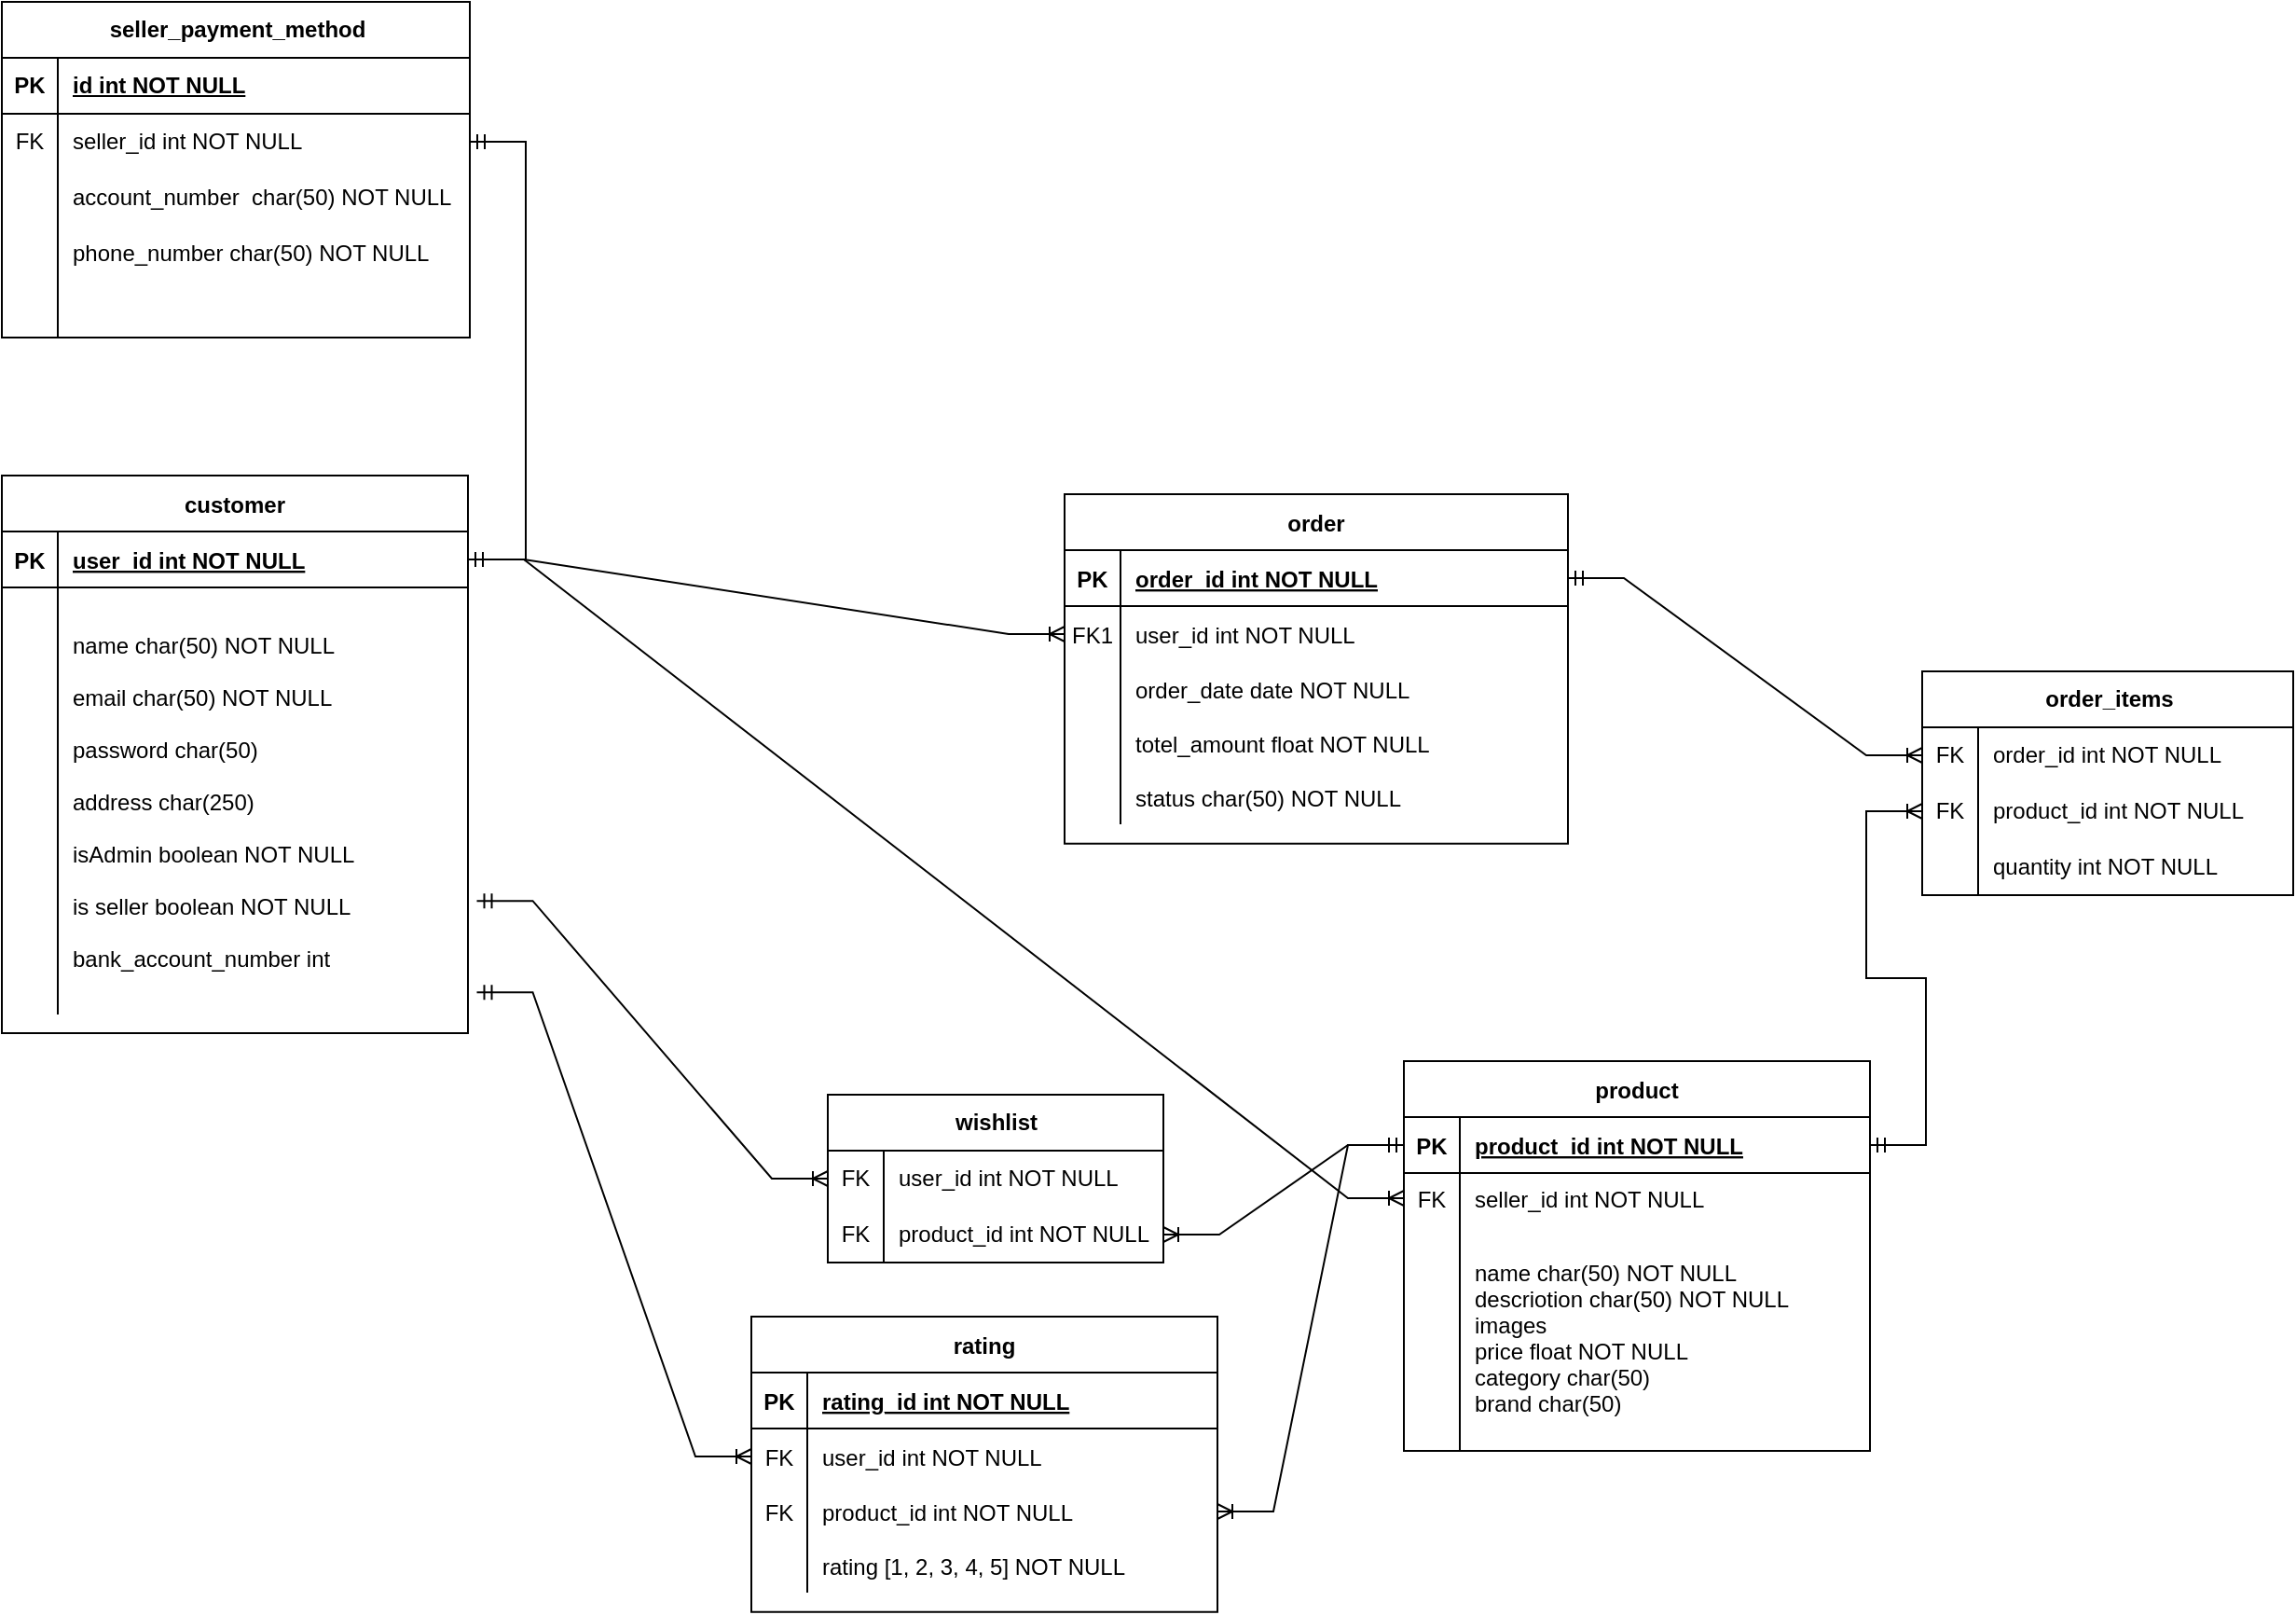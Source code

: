 <mxfile version="24.7.5">
  <diagram id="R2lEEEUBdFMjLlhIrx00" name="Page-1">
    <mxGraphModel dx="1444" dy="2029" grid="0" gridSize="10" guides="1" tooltips="1" connect="1" arrows="1" fold="1" page="1" pageScale="1" pageWidth="850" pageHeight="1100" math="0" shadow="0" extFonts="Permanent Marker^https://fonts.googleapis.com/css?family=Permanent+Marker">
      <root>
        <mxCell id="0" />
        <mxCell id="1" parent="0" />
        <mxCell id="C-vyLk0tnHw3VtMMgP7b-2" value="order" style="shape=table;startSize=30;container=1;collapsible=1;childLayout=tableLayout;fixedRows=1;rowLines=0;fontStyle=1;align=center;resizeLast=1;" parent="1" vertex="1">
          <mxGeometry x="680" y="130" width="270" height="187.33" as="geometry" />
        </mxCell>
        <mxCell id="C-vyLk0tnHw3VtMMgP7b-3" value="" style="shape=partialRectangle;collapsible=0;dropTarget=0;pointerEvents=0;fillColor=none;points=[[0,0.5],[1,0.5]];portConstraint=eastwest;top=0;left=0;right=0;bottom=1;" parent="C-vyLk0tnHw3VtMMgP7b-2" vertex="1">
          <mxGeometry y="30" width="270" height="30" as="geometry" />
        </mxCell>
        <mxCell id="C-vyLk0tnHw3VtMMgP7b-4" value="PK" style="shape=partialRectangle;overflow=hidden;connectable=0;fillColor=none;top=0;left=0;bottom=0;right=0;fontStyle=1;" parent="C-vyLk0tnHw3VtMMgP7b-3" vertex="1">
          <mxGeometry width="30" height="30" as="geometry">
            <mxRectangle width="30" height="30" as="alternateBounds" />
          </mxGeometry>
        </mxCell>
        <mxCell id="C-vyLk0tnHw3VtMMgP7b-5" value="order_id int NOT NULL " style="shape=partialRectangle;overflow=hidden;connectable=0;fillColor=none;top=0;left=0;bottom=0;right=0;align=left;spacingLeft=6;fontStyle=5;" parent="C-vyLk0tnHw3VtMMgP7b-3" vertex="1">
          <mxGeometry x="30" width="240" height="30" as="geometry">
            <mxRectangle width="240" height="30" as="alternateBounds" />
          </mxGeometry>
        </mxCell>
        <mxCell id="C-vyLk0tnHw3VtMMgP7b-6" value="" style="shape=partialRectangle;collapsible=0;dropTarget=0;pointerEvents=0;fillColor=none;points=[[0,0.5],[1,0.5]];portConstraint=eastwest;top=0;left=0;right=0;bottom=0;" parent="C-vyLk0tnHw3VtMMgP7b-2" vertex="1">
          <mxGeometry y="60" width="270" height="30" as="geometry" />
        </mxCell>
        <mxCell id="C-vyLk0tnHw3VtMMgP7b-7" value="FK1" style="shape=partialRectangle;overflow=hidden;connectable=0;fillColor=none;top=0;left=0;bottom=0;right=0;" parent="C-vyLk0tnHw3VtMMgP7b-6" vertex="1">
          <mxGeometry width="30" height="30" as="geometry">
            <mxRectangle width="30" height="30" as="alternateBounds" />
          </mxGeometry>
        </mxCell>
        <mxCell id="C-vyLk0tnHw3VtMMgP7b-8" value="user_id int NOT NULL" style="shape=partialRectangle;overflow=hidden;connectable=0;fillColor=none;top=0;left=0;bottom=0;right=0;align=left;spacingLeft=6;" parent="C-vyLk0tnHw3VtMMgP7b-6" vertex="1">
          <mxGeometry x="30" width="240" height="30" as="geometry">
            <mxRectangle width="240" height="30" as="alternateBounds" />
          </mxGeometry>
        </mxCell>
        <mxCell id="C-vyLk0tnHw3VtMMgP7b-9" value="" style="shape=partialRectangle;collapsible=0;dropTarget=0;pointerEvents=0;fillColor=none;points=[[0,0.5],[1,0.5]];portConstraint=eastwest;top=0;left=0;right=0;bottom=0;" parent="C-vyLk0tnHw3VtMMgP7b-2" vertex="1">
          <mxGeometry y="90" width="270" height="29" as="geometry" />
        </mxCell>
        <mxCell id="C-vyLk0tnHw3VtMMgP7b-10" value="" style="shape=partialRectangle;overflow=hidden;connectable=0;fillColor=none;top=0;left=0;bottom=0;right=0;" parent="C-vyLk0tnHw3VtMMgP7b-9" vertex="1">
          <mxGeometry width="30" height="29" as="geometry">
            <mxRectangle width="30" height="29" as="alternateBounds" />
          </mxGeometry>
        </mxCell>
        <mxCell id="C-vyLk0tnHw3VtMMgP7b-11" value="order_date date NOT NULL" style="shape=partialRectangle;overflow=hidden;connectable=0;fillColor=none;top=0;left=0;bottom=0;right=0;align=left;spacingLeft=6;" parent="C-vyLk0tnHw3VtMMgP7b-9" vertex="1">
          <mxGeometry x="30" width="240" height="29" as="geometry">
            <mxRectangle width="240" height="29" as="alternateBounds" />
          </mxGeometry>
        </mxCell>
        <mxCell id="5_TtilHv6aSdRsSLtLoY-49" value="" style="shape=partialRectangle;collapsible=0;dropTarget=0;pointerEvents=0;fillColor=none;points=[[0,0.5],[1,0.5]];portConstraint=eastwest;top=0;left=0;right=0;bottom=0;" vertex="1" parent="C-vyLk0tnHw3VtMMgP7b-2">
          <mxGeometry y="119" width="270" height="29" as="geometry" />
        </mxCell>
        <mxCell id="5_TtilHv6aSdRsSLtLoY-50" value="" style="shape=partialRectangle;overflow=hidden;connectable=0;fillColor=none;top=0;left=0;bottom=0;right=0;" vertex="1" parent="5_TtilHv6aSdRsSLtLoY-49">
          <mxGeometry width="30" height="29" as="geometry">
            <mxRectangle width="30" height="29" as="alternateBounds" />
          </mxGeometry>
        </mxCell>
        <mxCell id="5_TtilHv6aSdRsSLtLoY-51" value="totel_amount float NOT NULL" style="shape=partialRectangle;overflow=hidden;connectable=0;fillColor=none;top=0;left=0;bottom=0;right=0;align=left;spacingLeft=6;" vertex="1" parent="5_TtilHv6aSdRsSLtLoY-49">
          <mxGeometry x="30" width="240" height="29" as="geometry">
            <mxRectangle width="240" height="29" as="alternateBounds" />
          </mxGeometry>
        </mxCell>
        <mxCell id="5_TtilHv6aSdRsSLtLoY-104" value="" style="shape=partialRectangle;collapsible=0;dropTarget=0;pointerEvents=0;fillColor=none;points=[[0,0.5],[1,0.5]];portConstraint=eastwest;top=0;left=0;right=0;bottom=0;" vertex="1" parent="C-vyLk0tnHw3VtMMgP7b-2">
          <mxGeometry y="148" width="270" height="29" as="geometry" />
        </mxCell>
        <mxCell id="5_TtilHv6aSdRsSLtLoY-105" value="" style="shape=partialRectangle;overflow=hidden;connectable=0;fillColor=none;top=0;left=0;bottom=0;right=0;" vertex="1" parent="5_TtilHv6aSdRsSLtLoY-104">
          <mxGeometry width="30" height="29" as="geometry">
            <mxRectangle width="30" height="29" as="alternateBounds" />
          </mxGeometry>
        </mxCell>
        <mxCell id="5_TtilHv6aSdRsSLtLoY-106" value="status char(50) NOT NULL" style="shape=partialRectangle;overflow=hidden;connectable=0;fillColor=none;top=0;left=0;bottom=0;right=0;align=left;spacingLeft=6;" vertex="1" parent="5_TtilHv6aSdRsSLtLoY-104">
          <mxGeometry x="30" width="240" height="29" as="geometry">
            <mxRectangle width="240" height="29" as="alternateBounds" />
          </mxGeometry>
        </mxCell>
        <mxCell id="C-vyLk0tnHw3VtMMgP7b-23" value="customer" style="shape=table;startSize=30;container=1;collapsible=1;childLayout=tableLayout;fixedRows=1;rowLines=0;fontStyle=1;align=center;resizeLast=1;" parent="1" vertex="1">
          <mxGeometry x="110" y="120" width="250" height="299.026" as="geometry" />
        </mxCell>
        <mxCell id="C-vyLk0tnHw3VtMMgP7b-24" value="" style="shape=partialRectangle;collapsible=0;dropTarget=0;pointerEvents=0;fillColor=none;points=[[0,0.5],[1,0.5]];portConstraint=eastwest;top=0;left=0;right=0;bottom=1;" parent="C-vyLk0tnHw3VtMMgP7b-23" vertex="1">
          <mxGeometry y="30" width="250" height="30" as="geometry" />
        </mxCell>
        <mxCell id="C-vyLk0tnHw3VtMMgP7b-25" value="PK" style="shape=partialRectangle;overflow=hidden;connectable=0;fillColor=none;top=0;left=0;bottom=0;right=0;fontStyle=1;" parent="C-vyLk0tnHw3VtMMgP7b-24" vertex="1">
          <mxGeometry width="30" height="30" as="geometry">
            <mxRectangle width="30" height="30" as="alternateBounds" />
          </mxGeometry>
        </mxCell>
        <mxCell id="C-vyLk0tnHw3VtMMgP7b-26" value="user_id int NOT NULL" style="shape=partialRectangle;overflow=hidden;connectable=0;fillColor=none;top=0;left=0;bottom=0;right=0;align=left;spacingLeft=6;fontStyle=5;" parent="C-vyLk0tnHw3VtMMgP7b-24" vertex="1">
          <mxGeometry x="30" width="220" height="30" as="geometry">
            <mxRectangle width="220" height="30" as="alternateBounds" />
          </mxGeometry>
        </mxCell>
        <mxCell id="C-vyLk0tnHw3VtMMgP7b-27" value="" style="shape=partialRectangle;collapsible=0;dropTarget=0;pointerEvents=0;fillColor=none;points=[[0,0.5],[1,0.5]];portConstraint=eastwest;top=0;left=0;right=0;bottom=0;" parent="C-vyLk0tnHw3VtMMgP7b-23" vertex="1">
          <mxGeometry y="60" width="250" height="229" as="geometry" />
        </mxCell>
        <mxCell id="C-vyLk0tnHw3VtMMgP7b-28" value="" style="shape=partialRectangle;overflow=hidden;connectable=0;fillColor=none;top=0;left=0;bottom=0;right=0;" parent="C-vyLk0tnHw3VtMMgP7b-27" vertex="1">
          <mxGeometry width="30" height="229" as="geometry">
            <mxRectangle width="30" height="229" as="alternateBounds" />
          </mxGeometry>
        </mxCell>
        <mxCell id="C-vyLk0tnHw3VtMMgP7b-29" value="name char(50) NOT NULL&#xa;&#xa;email char(50) NOT NULL&#xa;&#xa;password char(50) &#xa;&#xa;address char(250)&#xa;&#xa;isAdmin boolean NOT NULL&#xa;&#xa;is seller boolean NOT NULL&#xa;&#xa;bank_account_number int" style="shape=partialRectangle;overflow=hidden;connectable=0;fillColor=none;top=0;left=0;bottom=0;right=0;align=left;spacingLeft=6;" parent="C-vyLk0tnHw3VtMMgP7b-27" vertex="1">
          <mxGeometry x="30" width="220" height="229" as="geometry">
            <mxRectangle width="220" height="229" as="alternateBounds" />
          </mxGeometry>
        </mxCell>
        <mxCell id="5_TtilHv6aSdRsSLtLoY-1" value="product" style="shape=table;startSize=30;container=1;collapsible=1;childLayout=tableLayout;fixedRows=1;rowLines=0;fontStyle=1;align=center;resizeLast=1;" vertex="1" parent="1">
          <mxGeometry x="862" y="434" width="250" height="209.048" as="geometry">
            <mxRectangle x="862" y="434" width="75" height="30" as="alternateBounds" />
          </mxGeometry>
        </mxCell>
        <mxCell id="5_TtilHv6aSdRsSLtLoY-2" value="" style="shape=partialRectangle;collapsible=0;dropTarget=0;pointerEvents=0;fillColor=none;points=[[0,0.5],[1,0.5]];portConstraint=eastwest;top=0;left=0;right=0;bottom=1;" vertex="1" parent="5_TtilHv6aSdRsSLtLoY-1">
          <mxGeometry y="30" width="250" height="30" as="geometry" />
        </mxCell>
        <mxCell id="5_TtilHv6aSdRsSLtLoY-3" value="PK" style="shape=partialRectangle;overflow=hidden;connectable=0;fillColor=none;top=0;left=0;bottom=0;right=0;fontStyle=1;" vertex="1" parent="5_TtilHv6aSdRsSLtLoY-2">
          <mxGeometry width="30" height="30" as="geometry">
            <mxRectangle width="30" height="30" as="alternateBounds" />
          </mxGeometry>
        </mxCell>
        <mxCell id="5_TtilHv6aSdRsSLtLoY-4" value="product_id int NOT NULL " style="shape=partialRectangle;overflow=hidden;connectable=0;fillColor=none;top=0;left=0;bottom=0;right=0;align=left;spacingLeft=6;fontStyle=5;" vertex="1" parent="5_TtilHv6aSdRsSLtLoY-2">
          <mxGeometry x="30" width="220" height="30" as="geometry">
            <mxRectangle width="220" height="30" as="alternateBounds" />
          </mxGeometry>
        </mxCell>
        <mxCell id="5_TtilHv6aSdRsSLtLoY-8" value="" style="shape=partialRectangle;collapsible=0;dropTarget=0;pointerEvents=0;fillColor=none;points=[[0,0.5],[1,0.5]];portConstraint=eastwest;top=0;left=0;right=0;bottom=0;" vertex="1" parent="5_TtilHv6aSdRsSLtLoY-1">
          <mxGeometry y="60" width="250" height="27" as="geometry" />
        </mxCell>
        <mxCell id="5_TtilHv6aSdRsSLtLoY-9" value="FK" style="shape=partialRectangle;overflow=hidden;connectable=0;fillColor=none;top=0;left=0;bottom=0;right=0;" vertex="1" parent="5_TtilHv6aSdRsSLtLoY-8">
          <mxGeometry width="30" height="27" as="geometry">
            <mxRectangle width="30" height="27" as="alternateBounds" />
          </mxGeometry>
        </mxCell>
        <mxCell id="5_TtilHv6aSdRsSLtLoY-10" value="seller_id int NOT NULL" style="shape=partialRectangle;overflow=hidden;connectable=0;fillColor=none;top=0;left=0;bottom=0;right=0;align=left;spacingLeft=6;" vertex="1" parent="5_TtilHv6aSdRsSLtLoY-8">
          <mxGeometry x="30" width="220" height="27" as="geometry">
            <mxRectangle width="220" height="27" as="alternateBounds" />
          </mxGeometry>
        </mxCell>
        <mxCell id="5_TtilHv6aSdRsSLtLoY-46" value="" style="shape=partialRectangle;collapsible=0;dropTarget=0;pointerEvents=0;fillColor=none;points=[[0,0.5],[1,0.5]];portConstraint=eastwest;top=0;left=0;right=0;bottom=0;" vertex="1" parent="5_TtilHv6aSdRsSLtLoY-1">
          <mxGeometry y="87" width="250" height="122" as="geometry" />
        </mxCell>
        <mxCell id="5_TtilHv6aSdRsSLtLoY-47" value="" style="shape=partialRectangle;overflow=hidden;connectable=0;fillColor=none;top=0;left=0;bottom=0;right=0;" vertex="1" parent="5_TtilHv6aSdRsSLtLoY-46">
          <mxGeometry width="30" height="122" as="geometry">
            <mxRectangle width="30" height="122" as="alternateBounds" />
          </mxGeometry>
        </mxCell>
        <mxCell id="5_TtilHv6aSdRsSLtLoY-48" value="name char(50) NOT NULL&#xa;descriotion char(50) NOT NULL&#xa;images &#xa;price float NOT NULL&#xa;category char(50) &#xa;brand char(50)" style="shape=partialRectangle;overflow=hidden;connectable=0;fillColor=none;top=0;left=0;bottom=0;right=0;align=left;spacingLeft=6;" vertex="1" parent="5_TtilHv6aSdRsSLtLoY-46">
          <mxGeometry x="30" width="220" height="122" as="geometry">
            <mxRectangle width="220" height="122" as="alternateBounds" />
          </mxGeometry>
        </mxCell>
        <mxCell id="5_TtilHv6aSdRsSLtLoY-32" value="order_items" style="shape=table;startSize=30;container=1;collapsible=1;childLayout=tableLayout;fixedRows=1;rowLines=0;fontStyle=1;align=center;resizeLast=1;html=1;" vertex="1" parent="1">
          <mxGeometry x="1140" y="225" width="199" height="120" as="geometry" />
        </mxCell>
        <mxCell id="5_TtilHv6aSdRsSLtLoY-36" value="" style="shape=tableRow;horizontal=0;startSize=0;swimlaneHead=0;swimlaneBody=0;fillColor=none;collapsible=0;dropTarget=0;points=[[0,0.5],[1,0.5]];portConstraint=eastwest;top=0;left=0;right=0;bottom=0;" vertex="1" parent="5_TtilHv6aSdRsSLtLoY-32">
          <mxGeometry y="30" width="199" height="30" as="geometry" />
        </mxCell>
        <mxCell id="5_TtilHv6aSdRsSLtLoY-37" value="FK" style="shape=partialRectangle;connectable=0;fillColor=none;top=0;left=0;bottom=0;right=0;editable=1;overflow=hidden;whiteSpace=wrap;html=1;" vertex="1" parent="5_TtilHv6aSdRsSLtLoY-36">
          <mxGeometry width="30" height="30" as="geometry">
            <mxRectangle width="30" height="30" as="alternateBounds" />
          </mxGeometry>
        </mxCell>
        <mxCell id="5_TtilHv6aSdRsSLtLoY-38" value="order_id int NOT NULL" style="shape=partialRectangle;connectable=0;fillColor=none;top=0;left=0;bottom=0;right=0;align=left;spacingLeft=6;overflow=hidden;whiteSpace=wrap;html=1;" vertex="1" parent="5_TtilHv6aSdRsSLtLoY-36">
          <mxGeometry x="30" width="169" height="30" as="geometry">
            <mxRectangle width="169" height="30" as="alternateBounds" />
          </mxGeometry>
        </mxCell>
        <mxCell id="5_TtilHv6aSdRsSLtLoY-39" value="" style="shape=tableRow;horizontal=0;startSize=0;swimlaneHead=0;swimlaneBody=0;fillColor=none;collapsible=0;dropTarget=0;points=[[0,0.5],[1,0.5]];portConstraint=eastwest;top=0;left=0;right=0;bottom=0;" vertex="1" parent="5_TtilHv6aSdRsSLtLoY-32">
          <mxGeometry y="60" width="199" height="30" as="geometry" />
        </mxCell>
        <mxCell id="5_TtilHv6aSdRsSLtLoY-40" value="FK" style="shape=partialRectangle;connectable=0;fillColor=none;top=0;left=0;bottom=0;right=0;editable=1;overflow=hidden;whiteSpace=wrap;html=1;" vertex="1" parent="5_TtilHv6aSdRsSLtLoY-39">
          <mxGeometry width="30" height="30" as="geometry">
            <mxRectangle width="30" height="30" as="alternateBounds" />
          </mxGeometry>
        </mxCell>
        <mxCell id="5_TtilHv6aSdRsSLtLoY-41" value="product_id int NOT NULL" style="shape=partialRectangle;connectable=0;fillColor=none;top=0;left=0;bottom=0;right=0;align=left;spacingLeft=6;overflow=hidden;whiteSpace=wrap;html=1;" vertex="1" parent="5_TtilHv6aSdRsSLtLoY-39">
          <mxGeometry x="30" width="169" height="30" as="geometry">
            <mxRectangle width="169" height="30" as="alternateBounds" />
          </mxGeometry>
        </mxCell>
        <mxCell id="5_TtilHv6aSdRsSLtLoY-42" value="" style="shape=tableRow;horizontal=0;startSize=0;swimlaneHead=0;swimlaneBody=0;fillColor=none;collapsible=0;dropTarget=0;points=[[0,0.5],[1,0.5]];portConstraint=eastwest;top=0;left=0;right=0;bottom=0;" vertex="1" parent="5_TtilHv6aSdRsSLtLoY-32">
          <mxGeometry y="90" width="199" height="30" as="geometry" />
        </mxCell>
        <mxCell id="5_TtilHv6aSdRsSLtLoY-43" value="" style="shape=partialRectangle;connectable=0;fillColor=none;top=0;left=0;bottom=0;right=0;editable=1;overflow=hidden;whiteSpace=wrap;html=1;" vertex="1" parent="5_TtilHv6aSdRsSLtLoY-42">
          <mxGeometry width="30" height="30" as="geometry">
            <mxRectangle width="30" height="30" as="alternateBounds" />
          </mxGeometry>
        </mxCell>
        <mxCell id="5_TtilHv6aSdRsSLtLoY-44" value="quantity int NOT NULL" style="shape=partialRectangle;connectable=0;fillColor=none;top=0;left=0;bottom=0;right=0;align=left;spacingLeft=6;overflow=hidden;whiteSpace=wrap;html=1;" vertex="1" parent="5_TtilHv6aSdRsSLtLoY-42">
          <mxGeometry x="30" width="169" height="30" as="geometry">
            <mxRectangle width="169" height="30" as="alternateBounds" />
          </mxGeometry>
        </mxCell>
        <mxCell id="5_TtilHv6aSdRsSLtLoY-55" value="" style="edgeStyle=entityRelationEdgeStyle;fontSize=12;html=1;endArrow=ERoneToMany;startArrow=ERmandOne;rounded=0;entryX=0;entryY=0.5;entryDx=0;entryDy=0;exitX=1;exitY=0.5;exitDx=0;exitDy=0;" edge="1" parent="1" source="5_TtilHv6aSdRsSLtLoY-2" target="5_TtilHv6aSdRsSLtLoY-39">
          <mxGeometry width="100" height="100" relative="1" as="geometry">
            <mxPoint x="804" y="475" as="sourcePoint" />
            <mxPoint x="904" y="375" as="targetPoint" />
          </mxGeometry>
        </mxCell>
        <mxCell id="5_TtilHv6aSdRsSLtLoY-56" value="" style="edgeStyle=entityRelationEdgeStyle;fontSize=12;html=1;endArrow=ERoneToMany;startArrow=ERmandOne;rounded=0;entryX=0;entryY=0.5;entryDx=0;entryDy=0;" edge="1" parent="1" source="C-vyLk0tnHw3VtMMgP7b-3" target="5_TtilHv6aSdRsSLtLoY-36">
          <mxGeometry width="100" height="100" relative="1" as="geometry">
            <mxPoint x="804" y="475" as="sourcePoint" />
            <mxPoint x="904" y="375" as="targetPoint" />
          </mxGeometry>
        </mxCell>
        <mxCell id="5_TtilHv6aSdRsSLtLoY-57" value="wishlist" style="shape=table;startSize=30;container=1;collapsible=1;childLayout=tableLayout;fixedRows=1;rowLines=0;fontStyle=1;align=center;resizeLast=1;html=1;" vertex="1" parent="1">
          <mxGeometry x="553" y="452" width="180" height="90" as="geometry" />
        </mxCell>
        <mxCell id="5_TtilHv6aSdRsSLtLoY-61" value="" style="shape=tableRow;horizontal=0;startSize=0;swimlaneHead=0;swimlaneBody=0;fillColor=none;collapsible=0;dropTarget=0;points=[[0,0.5],[1,0.5]];portConstraint=eastwest;top=0;left=0;right=0;bottom=0;" vertex="1" parent="5_TtilHv6aSdRsSLtLoY-57">
          <mxGeometry y="30" width="180" height="30" as="geometry" />
        </mxCell>
        <mxCell id="5_TtilHv6aSdRsSLtLoY-62" value="FK" style="shape=partialRectangle;connectable=0;fillColor=none;top=0;left=0;bottom=0;right=0;editable=1;overflow=hidden;whiteSpace=wrap;html=1;" vertex="1" parent="5_TtilHv6aSdRsSLtLoY-61">
          <mxGeometry width="30" height="30" as="geometry">
            <mxRectangle width="30" height="30" as="alternateBounds" />
          </mxGeometry>
        </mxCell>
        <mxCell id="5_TtilHv6aSdRsSLtLoY-63" value="user_id int NOT NULL" style="shape=partialRectangle;connectable=0;fillColor=none;top=0;left=0;bottom=0;right=0;align=left;spacingLeft=6;overflow=hidden;whiteSpace=wrap;html=1;" vertex="1" parent="5_TtilHv6aSdRsSLtLoY-61">
          <mxGeometry x="30" width="150" height="30" as="geometry">
            <mxRectangle width="150" height="30" as="alternateBounds" />
          </mxGeometry>
        </mxCell>
        <mxCell id="5_TtilHv6aSdRsSLtLoY-64" value="" style="shape=tableRow;horizontal=0;startSize=0;swimlaneHead=0;swimlaneBody=0;fillColor=none;collapsible=0;dropTarget=0;points=[[0,0.5],[1,0.5]];portConstraint=eastwest;top=0;left=0;right=0;bottom=0;" vertex="1" parent="5_TtilHv6aSdRsSLtLoY-57">
          <mxGeometry y="60" width="180" height="30" as="geometry" />
        </mxCell>
        <mxCell id="5_TtilHv6aSdRsSLtLoY-65" value="FK" style="shape=partialRectangle;connectable=0;fillColor=none;top=0;left=0;bottom=0;right=0;editable=1;overflow=hidden;whiteSpace=wrap;html=1;" vertex="1" parent="5_TtilHv6aSdRsSLtLoY-64">
          <mxGeometry width="30" height="30" as="geometry">
            <mxRectangle width="30" height="30" as="alternateBounds" />
          </mxGeometry>
        </mxCell>
        <mxCell id="5_TtilHv6aSdRsSLtLoY-66" value="product_id int NOT NULL" style="shape=partialRectangle;connectable=0;fillColor=none;top=0;left=0;bottom=0;right=0;align=left;spacingLeft=6;overflow=hidden;whiteSpace=wrap;html=1;" vertex="1" parent="5_TtilHv6aSdRsSLtLoY-64">
          <mxGeometry x="30" width="150" height="30" as="geometry">
            <mxRectangle width="150" height="30" as="alternateBounds" />
          </mxGeometry>
        </mxCell>
        <mxCell id="5_TtilHv6aSdRsSLtLoY-70" value="" style="edgeStyle=entityRelationEdgeStyle;fontSize=12;html=1;endArrow=ERoneToMany;startArrow=ERmandOne;rounded=0;exitX=0;exitY=0.5;exitDx=0;exitDy=0;entryX=1;entryY=0.5;entryDx=0;entryDy=0;" edge="1" parent="1" source="5_TtilHv6aSdRsSLtLoY-2" target="5_TtilHv6aSdRsSLtLoY-64">
          <mxGeometry width="100" height="100" relative="1" as="geometry">
            <mxPoint x="311" y="896" as="sourcePoint" />
            <mxPoint x="841" y="558" as="targetPoint" />
            <Array as="points">
              <mxPoint y="1091" />
            </Array>
          </mxGeometry>
        </mxCell>
        <mxCell id="5_TtilHv6aSdRsSLtLoY-72" value="" style="edgeStyle=entityRelationEdgeStyle;fontSize=12;html=1;endArrow=ERoneToMany;startArrow=ERmandOne;rounded=0;entryX=0;entryY=0.5;entryDx=0;entryDy=0;exitX=1;exitY=0.5;exitDx=0;exitDy=0;" edge="1" parent="1" source="C-vyLk0tnHw3VtMMgP7b-24" target="C-vyLk0tnHw3VtMMgP7b-6">
          <mxGeometry width="100" height="100" relative="1" as="geometry">
            <mxPoint x="448" y="166" as="sourcePoint" />
            <mxPoint x="560" y="302" as="targetPoint" />
            <Array as="points">
              <mxPoint x="98" y="766" />
            </Array>
          </mxGeometry>
        </mxCell>
        <mxCell id="5_TtilHv6aSdRsSLtLoY-75" value="" style="edgeStyle=entityRelationEdgeStyle;fontSize=12;html=1;endArrow=ERoneToMany;startArrow=ERmandOne;rounded=0;exitX=1.019;exitY=0.734;exitDx=0;exitDy=0;entryX=0;entryY=0.5;entryDx=0;entryDy=0;exitPerimeter=0;" edge="1" parent="1" source="C-vyLk0tnHw3VtMMgP7b-27" target="5_TtilHv6aSdRsSLtLoY-61">
          <mxGeometry width="100" height="100" relative="1" as="geometry">
            <mxPoint x="13" y="199" as="sourcePoint" />
            <mxPoint x="40" y="813" as="targetPoint" />
            <Array as="points">
              <mxPoint x="-67" y="396" />
              <mxPoint x="-13" y="355" />
              <mxPoint x="-20" y="354" />
              <mxPoint x="-20" y="350" />
              <mxPoint x="-57" y="402" />
              <mxPoint x="-72" y="356" />
              <mxPoint x="-260" y="500" />
              <mxPoint x="-279" y="502" />
            </Array>
          </mxGeometry>
        </mxCell>
        <mxCell id="5_TtilHv6aSdRsSLtLoY-88" value="rating" style="shape=table;startSize=30;container=1;collapsible=1;childLayout=tableLayout;fixedRows=1;rowLines=0;fontStyle=1;align=center;resizeLast=1;" vertex="1" parent="1">
          <mxGeometry x="512" y="571" width="250" height="158.333" as="geometry" />
        </mxCell>
        <mxCell id="5_TtilHv6aSdRsSLtLoY-89" value="" style="shape=partialRectangle;collapsible=0;dropTarget=0;pointerEvents=0;fillColor=none;points=[[0,0.5],[1,0.5]];portConstraint=eastwest;top=0;left=0;right=0;bottom=1;" vertex="1" parent="5_TtilHv6aSdRsSLtLoY-88">
          <mxGeometry y="30" width="250" height="30" as="geometry" />
        </mxCell>
        <mxCell id="5_TtilHv6aSdRsSLtLoY-90" value="PK" style="shape=partialRectangle;overflow=hidden;connectable=0;fillColor=none;top=0;left=0;bottom=0;right=0;fontStyle=1;" vertex="1" parent="5_TtilHv6aSdRsSLtLoY-89">
          <mxGeometry width="30" height="30" as="geometry">
            <mxRectangle width="30" height="30" as="alternateBounds" />
          </mxGeometry>
        </mxCell>
        <mxCell id="5_TtilHv6aSdRsSLtLoY-91" value="rating_id int NOT NULL " style="shape=partialRectangle;overflow=hidden;connectable=0;fillColor=none;top=0;left=0;bottom=0;right=0;align=left;spacingLeft=6;fontStyle=5;" vertex="1" parent="5_TtilHv6aSdRsSLtLoY-89">
          <mxGeometry x="30" width="220" height="30" as="geometry">
            <mxRectangle width="220" height="30" as="alternateBounds" />
          </mxGeometry>
        </mxCell>
        <mxCell id="5_TtilHv6aSdRsSLtLoY-92" value="" style="shape=partialRectangle;collapsible=0;dropTarget=0;pointerEvents=0;fillColor=none;points=[[0,0.5],[1,0.5]];portConstraint=eastwest;top=0;left=0;right=0;bottom=0;" vertex="1" parent="5_TtilHv6aSdRsSLtLoY-88">
          <mxGeometry y="60" width="250" height="30" as="geometry" />
        </mxCell>
        <mxCell id="5_TtilHv6aSdRsSLtLoY-93" value="FK" style="shape=partialRectangle;overflow=hidden;connectable=0;fillColor=none;top=0;left=0;bottom=0;right=0;" vertex="1" parent="5_TtilHv6aSdRsSLtLoY-92">
          <mxGeometry width="30" height="30" as="geometry">
            <mxRectangle width="30" height="30" as="alternateBounds" />
          </mxGeometry>
        </mxCell>
        <mxCell id="5_TtilHv6aSdRsSLtLoY-94" value="user_id int NOT NULL" style="shape=partialRectangle;overflow=hidden;connectable=0;fillColor=none;top=0;left=0;bottom=0;right=0;align=left;spacingLeft=6;" vertex="1" parent="5_TtilHv6aSdRsSLtLoY-92">
          <mxGeometry x="30" width="220" height="30" as="geometry">
            <mxRectangle width="220" height="30" as="alternateBounds" />
          </mxGeometry>
        </mxCell>
        <mxCell id="5_TtilHv6aSdRsSLtLoY-95" value="" style="shape=partialRectangle;collapsible=0;dropTarget=0;pointerEvents=0;fillColor=none;points=[[0,0.5],[1,0.5]];portConstraint=eastwest;top=0;left=0;right=0;bottom=0;" vertex="1" parent="5_TtilHv6aSdRsSLtLoY-88">
          <mxGeometry y="90" width="250" height="29" as="geometry" />
        </mxCell>
        <mxCell id="5_TtilHv6aSdRsSLtLoY-96" value="FK" style="shape=partialRectangle;overflow=hidden;connectable=0;fillColor=none;top=0;left=0;bottom=0;right=0;" vertex="1" parent="5_TtilHv6aSdRsSLtLoY-95">
          <mxGeometry width="30" height="29" as="geometry">
            <mxRectangle width="30" height="29" as="alternateBounds" />
          </mxGeometry>
        </mxCell>
        <mxCell id="5_TtilHv6aSdRsSLtLoY-97" value="product_id int NOT NULL" style="shape=partialRectangle;overflow=hidden;connectable=0;fillColor=none;top=0;left=0;bottom=0;right=0;align=left;spacingLeft=6;" vertex="1" parent="5_TtilHv6aSdRsSLtLoY-95">
          <mxGeometry x="30" width="220" height="29" as="geometry">
            <mxRectangle width="220" height="29" as="alternateBounds" />
          </mxGeometry>
        </mxCell>
        <mxCell id="5_TtilHv6aSdRsSLtLoY-98" value="" style="shape=partialRectangle;collapsible=0;dropTarget=0;pointerEvents=0;fillColor=none;points=[[0,0.5],[1,0.5]];portConstraint=eastwest;top=0;left=0;right=0;bottom=0;" vertex="1" parent="5_TtilHv6aSdRsSLtLoY-88">
          <mxGeometry y="119" width="250" height="29" as="geometry" />
        </mxCell>
        <mxCell id="5_TtilHv6aSdRsSLtLoY-99" value="" style="shape=partialRectangle;overflow=hidden;connectable=0;fillColor=none;top=0;left=0;bottom=0;right=0;" vertex="1" parent="5_TtilHv6aSdRsSLtLoY-98">
          <mxGeometry width="30" height="29" as="geometry">
            <mxRectangle width="30" height="29" as="alternateBounds" />
          </mxGeometry>
        </mxCell>
        <mxCell id="5_TtilHv6aSdRsSLtLoY-100" value="rating [1, 2, 3, 4, 5] NOT NULL" style="shape=partialRectangle;overflow=hidden;connectable=0;fillColor=none;top=0;left=0;bottom=0;right=0;align=left;spacingLeft=6;" vertex="1" parent="5_TtilHv6aSdRsSLtLoY-98">
          <mxGeometry x="30" width="220" height="29" as="geometry">
            <mxRectangle width="220" height="29" as="alternateBounds" />
          </mxGeometry>
        </mxCell>
        <mxCell id="5_TtilHv6aSdRsSLtLoY-101" value="" style="edgeStyle=entityRelationEdgeStyle;fontSize=12;html=1;endArrow=ERoneToMany;startArrow=ERmandOne;rounded=0;entryX=0;entryY=0.5;entryDx=0;entryDy=0;exitX=1.019;exitY=0.948;exitDx=0;exitDy=0;exitPerimeter=0;" edge="1" parent="1" source="C-vyLk0tnHw3VtMMgP7b-27" target="5_TtilHv6aSdRsSLtLoY-92">
          <mxGeometry width="100" height="100" relative="1" as="geometry">
            <mxPoint x="370" y="175" as="sourcePoint" />
            <mxPoint x="429" y="465" as="targetPoint" />
            <Array as="points">
              <mxPoint x="-57" y="406" />
              <mxPoint x="-3" y="365" />
              <mxPoint x="-10" y="364" />
              <mxPoint x="-10" y="360" />
              <mxPoint x="-47" y="412" />
              <mxPoint x="-62" y="366" />
              <mxPoint x="-250" y="510" />
              <mxPoint x="-269" y="512" />
            </Array>
          </mxGeometry>
        </mxCell>
        <mxCell id="5_TtilHv6aSdRsSLtLoY-102" value="" style="edgeStyle=entityRelationEdgeStyle;fontSize=12;html=1;endArrow=ERoneToMany;startArrow=ERmandOne;rounded=0;exitX=0;exitY=0.5;exitDx=0;exitDy=0;entryX=1;entryY=0.5;entryDx=0;entryDy=0;" edge="1" parent="1" source="5_TtilHv6aSdRsSLtLoY-2" target="5_TtilHv6aSdRsSLtLoY-95">
          <mxGeometry width="100" height="100" relative="1" as="geometry">
            <mxPoint x="722" y="356" as="sourcePoint" />
            <mxPoint x="744" y="481" as="targetPoint" />
            <Array as="points">
              <mxPoint x="123" y="962" />
            </Array>
          </mxGeometry>
        </mxCell>
        <mxCell id="5_TtilHv6aSdRsSLtLoY-103" value="" style="edgeStyle=entityRelationEdgeStyle;fontSize=12;html=1;endArrow=ERoneToMany;startArrow=ERmandOne;rounded=0;exitX=1;exitY=0.5;exitDx=0;exitDy=0;entryX=0;entryY=0.5;entryDx=0;entryDy=0;" edge="1" parent="1" source="C-vyLk0tnHw3VtMMgP7b-24" target="5_TtilHv6aSdRsSLtLoY-8">
          <mxGeometry width="100" height="100" relative="1" as="geometry">
            <mxPoint x="480" y="230" as="sourcePoint" />
            <mxPoint x="680" y="604" as="targetPoint" />
            <Array as="points">
              <mxPoint x="48" y="316" />
              <mxPoint x="102" y="275" />
              <mxPoint x="95" y="274" />
              <mxPoint x="95" y="270" />
              <mxPoint x="58" y="322" />
              <mxPoint x="43" y="276" />
              <mxPoint x="-145" y="420" />
              <mxPoint x="-164" y="422" />
            </Array>
          </mxGeometry>
        </mxCell>
        <mxCell id="5_TtilHv6aSdRsSLtLoY-107" value="seller_payment_method" style="shape=table;startSize=30;container=1;collapsible=1;childLayout=tableLayout;fixedRows=1;rowLines=0;fontStyle=1;align=center;resizeLast=1;html=1;" vertex="1" parent="1">
          <mxGeometry x="110" y="-134" width="251" height="180" as="geometry" />
        </mxCell>
        <mxCell id="5_TtilHv6aSdRsSLtLoY-108" value="" style="shape=tableRow;horizontal=0;startSize=0;swimlaneHead=0;swimlaneBody=0;fillColor=none;collapsible=0;dropTarget=0;points=[[0,0.5],[1,0.5]];portConstraint=eastwest;top=0;left=0;right=0;bottom=1;" vertex="1" parent="5_TtilHv6aSdRsSLtLoY-107">
          <mxGeometry y="30" width="251" height="30" as="geometry" />
        </mxCell>
        <mxCell id="5_TtilHv6aSdRsSLtLoY-109" value="PK" style="shape=partialRectangle;connectable=0;fillColor=none;top=0;left=0;bottom=0;right=0;fontStyle=1;overflow=hidden;whiteSpace=wrap;html=1;" vertex="1" parent="5_TtilHv6aSdRsSLtLoY-108">
          <mxGeometry width="30" height="30" as="geometry">
            <mxRectangle width="30" height="30" as="alternateBounds" />
          </mxGeometry>
        </mxCell>
        <mxCell id="5_TtilHv6aSdRsSLtLoY-110" value="id int NOT NULL" style="shape=partialRectangle;connectable=0;fillColor=none;top=0;left=0;bottom=0;right=0;align=left;spacingLeft=6;fontStyle=5;overflow=hidden;whiteSpace=wrap;html=1;" vertex="1" parent="5_TtilHv6aSdRsSLtLoY-108">
          <mxGeometry x="30" width="221" height="30" as="geometry">
            <mxRectangle width="221" height="30" as="alternateBounds" />
          </mxGeometry>
        </mxCell>
        <mxCell id="5_TtilHv6aSdRsSLtLoY-111" value="" style="shape=tableRow;horizontal=0;startSize=0;swimlaneHead=0;swimlaneBody=0;fillColor=none;collapsible=0;dropTarget=0;points=[[0,0.5],[1,0.5]];portConstraint=eastwest;top=0;left=0;right=0;bottom=0;" vertex="1" parent="5_TtilHv6aSdRsSLtLoY-107">
          <mxGeometry y="60" width="251" height="30" as="geometry" />
        </mxCell>
        <mxCell id="5_TtilHv6aSdRsSLtLoY-112" value="FK" style="shape=partialRectangle;connectable=0;fillColor=none;top=0;left=0;bottom=0;right=0;editable=1;overflow=hidden;whiteSpace=wrap;html=1;" vertex="1" parent="5_TtilHv6aSdRsSLtLoY-111">
          <mxGeometry width="30" height="30" as="geometry">
            <mxRectangle width="30" height="30" as="alternateBounds" />
          </mxGeometry>
        </mxCell>
        <mxCell id="5_TtilHv6aSdRsSLtLoY-113" value="seller_id int NOT NULL" style="shape=partialRectangle;connectable=0;fillColor=none;top=0;left=0;bottom=0;right=0;align=left;spacingLeft=6;overflow=hidden;whiteSpace=wrap;html=1;" vertex="1" parent="5_TtilHv6aSdRsSLtLoY-111">
          <mxGeometry x="30" width="221" height="30" as="geometry">
            <mxRectangle width="221" height="30" as="alternateBounds" />
          </mxGeometry>
        </mxCell>
        <mxCell id="5_TtilHv6aSdRsSLtLoY-114" value="" style="shape=tableRow;horizontal=0;startSize=0;swimlaneHead=0;swimlaneBody=0;fillColor=none;collapsible=0;dropTarget=0;points=[[0,0.5],[1,0.5]];portConstraint=eastwest;top=0;left=0;right=0;bottom=0;" vertex="1" parent="5_TtilHv6aSdRsSLtLoY-107">
          <mxGeometry y="90" width="251" height="30" as="geometry" />
        </mxCell>
        <mxCell id="5_TtilHv6aSdRsSLtLoY-115" value="" style="shape=partialRectangle;connectable=0;fillColor=none;top=0;left=0;bottom=0;right=0;editable=1;overflow=hidden;whiteSpace=wrap;html=1;" vertex="1" parent="5_TtilHv6aSdRsSLtLoY-114">
          <mxGeometry width="30" height="30" as="geometry">
            <mxRectangle width="30" height="30" as="alternateBounds" />
          </mxGeometry>
        </mxCell>
        <mxCell id="5_TtilHv6aSdRsSLtLoY-116" value="account_number&amp;nbsp; char(50) NOT NULL" style="shape=partialRectangle;connectable=0;fillColor=none;top=0;left=0;bottom=0;right=0;align=left;spacingLeft=6;overflow=hidden;whiteSpace=wrap;html=1;" vertex="1" parent="5_TtilHv6aSdRsSLtLoY-114">
          <mxGeometry x="30" width="221" height="30" as="geometry">
            <mxRectangle width="221" height="30" as="alternateBounds" />
          </mxGeometry>
        </mxCell>
        <mxCell id="5_TtilHv6aSdRsSLtLoY-117" value="" style="shape=tableRow;horizontal=0;startSize=0;swimlaneHead=0;swimlaneBody=0;fillColor=none;collapsible=0;dropTarget=0;points=[[0,0.5],[1,0.5]];portConstraint=eastwest;top=0;left=0;right=0;bottom=0;" vertex="1" parent="5_TtilHv6aSdRsSLtLoY-107">
          <mxGeometry y="120" width="251" height="30" as="geometry" />
        </mxCell>
        <mxCell id="5_TtilHv6aSdRsSLtLoY-118" value="" style="shape=partialRectangle;connectable=0;fillColor=none;top=0;left=0;bottom=0;right=0;editable=1;overflow=hidden;whiteSpace=wrap;html=1;" vertex="1" parent="5_TtilHv6aSdRsSLtLoY-117">
          <mxGeometry width="30" height="30" as="geometry">
            <mxRectangle width="30" height="30" as="alternateBounds" />
          </mxGeometry>
        </mxCell>
        <mxCell id="5_TtilHv6aSdRsSLtLoY-119" value="phone_number char(50) NOT NULL" style="shape=partialRectangle;connectable=0;fillColor=none;top=0;left=0;bottom=0;right=0;align=left;spacingLeft=6;overflow=hidden;whiteSpace=wrap;html=1;" vertex="1" parent="5_TtilHv6aSdRsSLtLoY-117">
          <mxGeometry x="30" width="221" height="30" as="geometry">
            <mxRectangle width="221" height="30" as="alternateBounds" />
          </mxGeometry>
        </mxCell>
        <mxCell id="5_TtilHv6aSdRsSLtLoY-120" value="" style="shape=tableRow;horizontal=0;startSize=0;swimlaneHead=0;swimlaneBody=0;fillColor=none;collapsible=0;dropTarget=0;points=[[0,0.5],[1,0.5]];portConstraint=eastwest;top=0;left=0;right=0;bottom=0;" vertex="1" parent="5_TtilHv6aSdRsSLtLoY-107">
          <mxGeometry y="150" width="251" height="30" as="geometry" />
        </mxCell>
        <mxCell id="5_TtilHv6aSdRsSLtLoY-121" value="" style="shape=partialRectangle;connectable=0;fillColor=none;top=0;left=0;bottom=0;right=0;editable=1;overflow=hidden;whiteSpace=wrap;html=1;" vertex="1" parent="5_TtilHv6aSdRsSLtLoY-120">
          <mxGeometry width="30" height="30" as="geometry">
            <mxRectangle width="30" height="30" as="alternateBounds" />
          </mxGeometry>
        </mxCell>
        <mxCell id="5_TtilHv6aSdRsSLtLoY-122" value="" style="shape=partialRectangle;connectable=0;fillColor=none;top=0;left=0;bottom=0;right=0;align=left;spacingLeft=6;overflow=hidden;whiteSpace=wrap;html=1;" vertex="1" parent="5_TtilHv6aSdRsSLtLoY-120">
          <mxGeometry x="30" width="221" height="30" as="geometry">
            <mxRectangle width="221" height="30" as="alternateBounds" />
          </mxGeometry>
        </mxCell>
        <mxCell id="5_TtilHv6aSdRsSLtLoY-125" value="" style="edgeStyle=entityRelationEdgeStyle;fontSize=12;html=1;endArrow=ERmandOne;startArrow=ERmandOne;rounded=0;exitX=1;exitY=0.5;exitDx=0;exitDy=0;" edge="1" parent="1" source="C-vyLk0tnHw3VtMMgP7b-24" target="5_TtilHv6aSdRsSLtLoY-111">
          <mxGeometry width="100" height="100" relative="1" as="geometry">
            <mxPoint x="274" y="294" as="sourcePoint" />
            <mxPoint x="374" y="194" as="targetPoint" />
          </mxGeometry>
        </mxCell>
      </root>
    </mxGraphModel>
  </diagram>
</mxfile>
